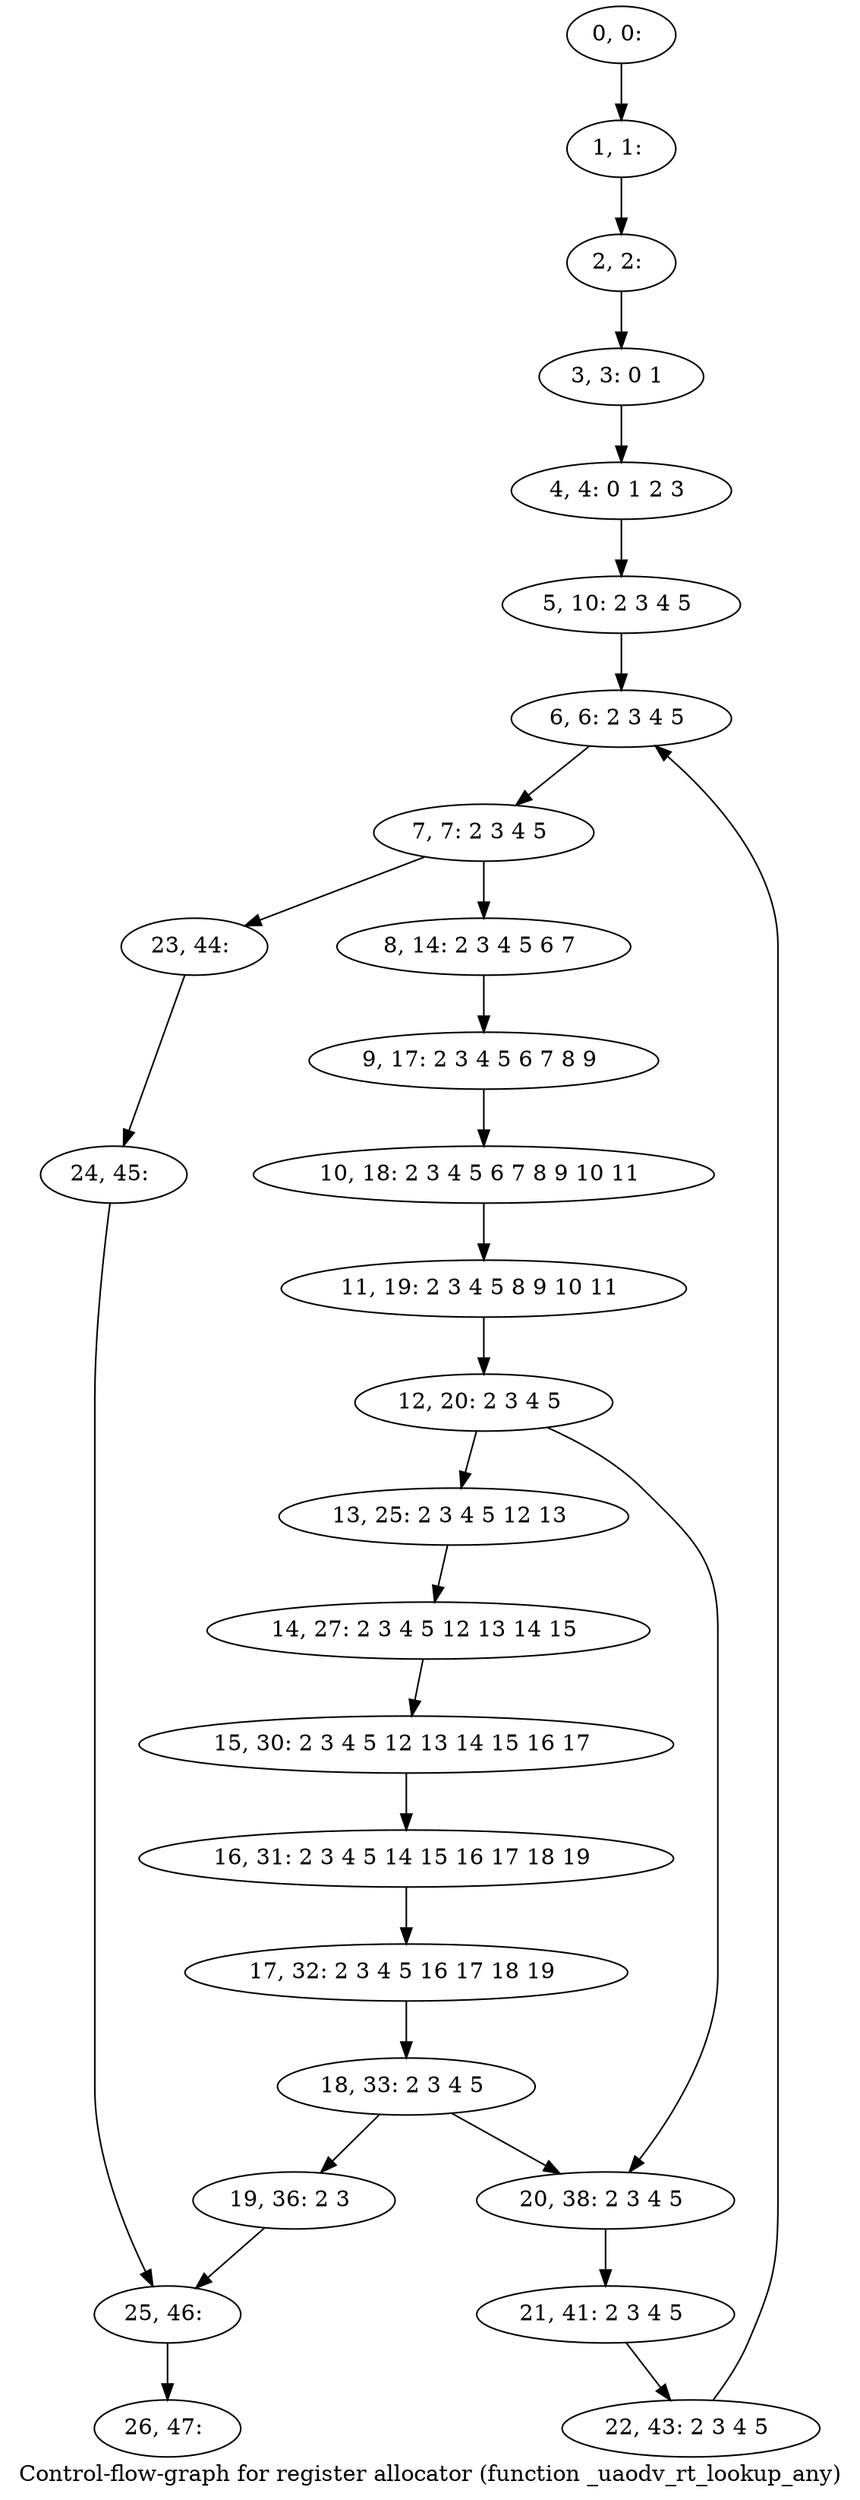 digraph G {
graph [label="Control-flow-graph for register allocator (function _uaodv_rt_lookup_any)"]
0[label="0, 0: "];
1[label="1, 1: "];
2[label="2, 2: "];
3[label="3, 3: 0 1 "];
4[label="4, 4: 0 1 2 3 "];
5[label="5, 10: 2 3 4 5 "];
6[label="6, 6: 2 3 4 5 "];
7[label="7, 7: 2 3 4 5 "];
8[label="8, 14: 2 3 4 5 6 7 "];
9[label="9, 17: 2 3 4 5 6 7 8 9 "];
10[label="10, 18: 2 3 4 5 6 7 8 9 10 11 "];
11[label="11, 19: 2 3 4 5 8 9 10 11 "];
12[label="12, 20: 2 3 4 5 "];
13[label="13, 25: 2 3 4 5 12 13 "];
14[label="14, 27: 2 3 4 5 12 13 14 15 "];
15[label="15, 30: 2 3 4 5 12 13 14 15 16 17 "];
16[label="16, 31: 2 3 4 5 14 15 16 17 18 19 "];
17[label="17, 32: 2 3 4 5 16 17 18 19 "];
18[label="18, 33: 2 3 4 5 "];
19[label="19, 36: 2 3 "];
20[label="20, 38: 2 3 4 5 "];
21[label="21, 41: 2 3 4 5 "];
22[label="22, 43: 2 3 4 5 "];
23[label="23, 44: "];
24[label="24, 45: "];
25[label="25, 46: "];
26[label="26, 47: "];
0->1 ;
1->2 ;
2->3 ;
3->4 ;
4->5 ;
5->6 ;
6->7 ;
7->8 ;
7->23 ;
8->9 ;
9->10 ;
10->11 ;
11->12 ;
12->13 ;
12->20 ;
13->14 ;
14->15 ;
15->16 ;
16->17 ;
17->18 ;
18->19 ;
18->20 ;
19->25 ;
20->21 ;
21->22 ;
22->6 ;
23->24 ;
24->25 ;
25->26 ;
}

